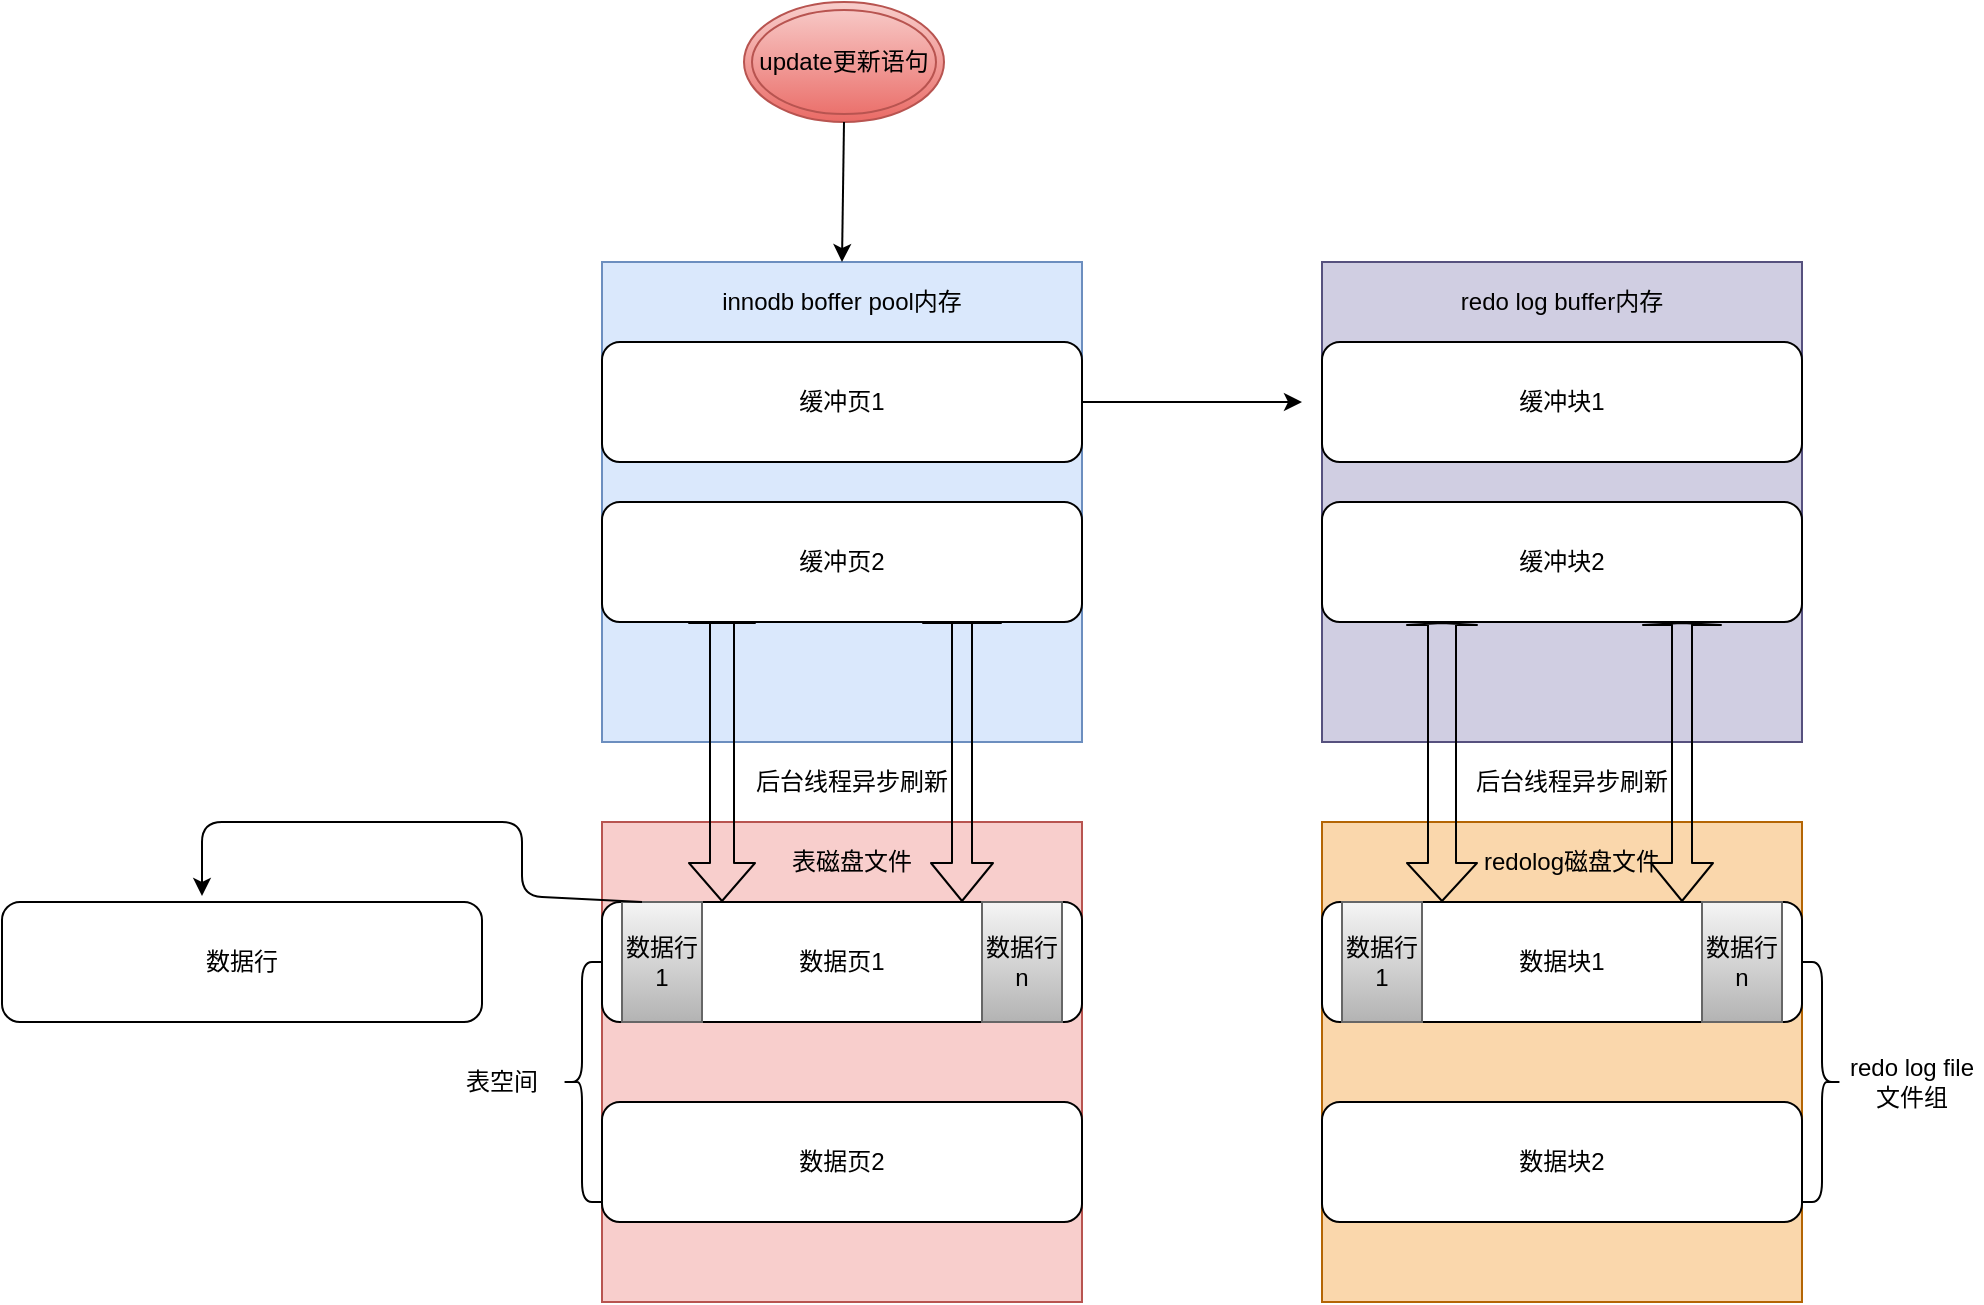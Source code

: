 <mxfile version="14.8.6" type="github">
  <diagram id="1UGfSIZUDwF0RM6fDKGw" name="Page-1">
    <mxGraphModel dx="2249" dy="762" grid="1" gridSize="10" guides="1" tooltips="1" connect="1" arrows="1" fold="1" page="1" pageScale="1" pageWidth="827" pageHeight="1169" math="0" shadow="0">
      <root>
        <mxCell id="0" />
        <mxCell id="1" parent="0" />
        <mxCell id="xRVCFaqXsWq_xzEo-EkV-8" value="" style="rounded=0;whiteSpace=wrap;html=1;fillColor=#f8cecc;strokeColor=#b85450;" vertex="1" parent="1">
          <mxGeometry x="120" y="440" width="240" height="240" as="geometry" />
        </mxCell>
        <mxCell id="xRVCFaqXsWq_xzEo-EkV-2" value="update更新语句" style="ellipse;shape=doubleEllipse;whiteSpace=wrap;html=1;gradientColor=#ea6b66;fillColor=#f8cecc;strokeColor=#b85450;" vertex="1" parent="1">
          <mxGeometry x="191" y="30" width="100" height="60" as="geometry" />
        </mxCell>
        <mxCell id="xRVCFaqXsWq_xzEo-EkV-3" value="" style="rounded=0;whiteSpace=wrap;html=1;fillColor=#dae8fc;strokeColor=#6c8ebf;" vertex="1" parent="1">
          <mxGeometry x="120" y="160" width="240" height="240" as="geometry" />
        </mxCell>
        <mxCell id="xRVCFaqXsWq_xzEo-EkV-4" value="innodb boffer pool内存" style="text;html=1;strokeColor=none;fillColor=none;align=center;verticalAlign=middle;whiteSpace=wrap;rounded=0;" vertex="1" parent="1">
          <mxGeometry x="170" y="170" width="140" height="20" as="geometry" />
        </mxCell>
        <mxCell id="xRVCFaqXsWq_xzEo-EkV-5" value="数据行" style="rounded=1;whiteSpace=wrap;html=1;" vertex="1" parent="1">
          <mxGeometry x="-180" y="480" width="240" height="60" as="geometry" />
        </mxCell>
        <mxCell id="xRVCFaqXsWq_xzEo-EkV-6" value="数据页1" style="rounded=1;whiteSpace=wrap;html=1;" vertex="1" parent="1">
          <mxGeometry x="120" y="480" width="240" height="60" as="geometry" />
        </mxCell>
        <mxCell id="xRVCFaqXsWq_xzEo-EkV-9" value="表磁盘文件" style="text;html=1;strokeColor=none;fillColor=none;align=center;verticalAlign=middle;whiteSpace=wrap;rounded=0;" vertex="1" parent="1">
          <mxGeometry x="200" y="450" width="90" height="20" as="geometry" />
        </mxCell>
        <mxCell id="xRVCFaqXsWq_xzEo-EkV-10" value="缓冲页1" style="rounded=1;whiteSpace=wrap;html=1;" vertex="1" parent="1">
          <mxGeometry x="120" y="200" width="240" height="60" as="geometry" />
        </mxCell>
        <mxCell id="xRVCFaqXsWq_xzEo-EkV-11" value="数据行1" style="rounded=0;whiteSpace=wrap;html=1;gradientColor=#b3b3b3;fillColor=#f5f5f5;strokeColor=#666666;" vertex="1" parent="1">
          <mxGeometry x="130" y="480" width="40" height="60" as="geometry" />
        </mxCell>
        <mxCell id="xRVCFaqXsWq_xzEo-EkV-14" value="数据行n" style="rounded=0;whiteSpace=wrap;html=1;gradientColor=#b3b3b3;fillColor=#f5f5f5;strokeColor=#666666;" vertex="1" parent="1">
          <mxGeometry x="310" y="480" width="40" height="60" as="geometry" />
        </mxCell>
        <mxCell id="xRVCFaqXsWq_xzEo-EkV-15" value="" style="endArrow=classic;html=1;exitX=0.25;exitY=0;exitDx=0;exitDy=0;" edge="1" parent="1" source="xRVCFaqXsWq_xzEo-EkV-11">
          <mxGeometry width="50" height="50" relative="1" as="geometry">
            <mxPoint x="390" y="610" as="sourcePoint" />
            <mxPoint x="-80" y="477" as="targetPoint" />
            <Array as="points">
              <mxPoint x="80" y="477" />
              <mxPoint x="80" y="440" />
              <mxPoint x="30" y="440" />
              <mxPoint x="-80" y="440" />
            </Array>
          </mxGeometry>
        </mxCell>
        <mxCell id="xRVCFaqXsWq_xzEo-EkV-16" value="缓冲页2" style="rounded=1;whiteSpace=wrap;html=1;" vertex="1" parent="1">
          <mxGeometry x="120" y="280" width="240" height="60" as="geometry" />
        </mxCell>
        <mxCell id="xRVCFaqXsWq_xzEo-EkV-17" value="数据页2" style="rounded=1;whiteSpace=wrap;html=1;" vertex="1" parent="1">
          <mxGeometry x="120" y="580" width="240" height="60" as="geometry" />
        </mxCell>
        <mxCell id="xRVCFaqXsWq_xzEo-EkV-18" value="" style="shape=flexArrow;endArrow=classic;startArrow=classic;html=1;entryX=0.25;entryY=1;entryDx=0;entryDy=0;width=12;endSize=-0.33;" edge="1" parent="1" target="xRVCFaqXsWq_xzEo-EkV-16">
          <mxGeometry width="100" height="100" relative="1" as="geometry">
            <mxPoint x="180" y="480" as="sourcePoint" />
            <mxPoint x="600" y="410" as="targetPoint" />
          </mxGeometry>
        </mxCell>
        <mxCell id="xRVCFaqXsWq_xzEo-EkV-19" value="" style="shape=flexArrow;endArrow=classic;startArrow=classic;html=1;entryX=0.25;entryY=1;entryDx=0;entryDy=0;endWidth=28;endSize=-0.33;" edge="1" parent="1">
          <mxGeometry width="100" height="100" relative="1" as="geometry">
            <mxPoint x="300" y="480" as="sourcePoint" />
            <mxPoint x="300" y="340" as="targetPoint" />
          </mxGeometry>
        </mxCell>
        <mxCell id="xRVCFaqXsWq_xzEo-EkV-20" value="" style="shape=curlyBracket;whiteSpace=wrap;html=1;rounded=1;" vertex="1" parent="1">
          <mxGeometry x="100" y="510" width="20" height="120" as="geometry" />
        </mxCell>
        <mxCell id="xRVCFaqXsWq_xzEo-EkV-21" value="表空间" style="text;html=1;strokeColor=none;fillColor=none;align=center;verticalAlign=middle;whiteSpace=wrap;rounded=0;" vertex="1" parent="1">
          <mxGeometry x="50" y="560" width="40" height="20" as="geometry" />
        </mxCell>
        <mxCell id="xRVCFaqXsWq_xzEo-EkV-22" value="后台线程异步刷新" style="text;html=1;strokeColor=none;fillColor=none;align=center;verticalAlign=middle;whiteSpace=wrap;rounded=0;" vertex="1" parent="1">
          <mxGeometry x="170" y="410" width="150" height="20" as="geometry" />
        </mxCell>
        <mxCell id="xRVCFaqXsWq_xzEo-EkV-23" value="" style="rounded=0;whiteSpace=wrap;html=1;fillColor=#d0cee2;strokeColor=#56517e;" vertex="1" parent="1">
          <mxGeometry x="480" y="160" width="240" height="240" as="geometry" />
        </mxCell>
        <mxCell id="xRVCFaqXsWq_xzEo-EkV-24" value="redo log buffer内存" style="text;html=1;strokeColor=none;fillColor=none;align=center;verticalAlign=middle;whiteSpace=wrap;rounded=0;" vertex="1" parent="1">
          <mxGeometry x="530" y="170" width="140" height="20" as="geometry" />
        </mxCell>
        <mxCell id="xRVCFaqXsWq_xzEo-EkV-25" value="缓冲块1" style="rounded=1;whiteSpace=wrap;html=1;" vertex="1" parent="1">
          <mxGeometry x="480" y="200" width="240" height="60" as="geometry" />
        </mxCell>
        <mxCell id="xRVCFaqXsWq_xzEo-EkV-26" value="缓冲块2" style="rounded=1;whiteSpace=wrap;html=1;" vertex="1" parent="1">
          <mxGeometry x="480" y="280" width="240" height="60" as="geometry" />
        </mxCell>
        <mxCell id="xRVCFaqXsWq_xzEo-EkV-27" value="" style="rounded=0;whiteSpace=wrap;html=1;fillColor=#fad7ac;strokeColor=#b46504;" vertex="1" parent="1">
          <mxGeometry x="480" y="440" width="240" height="240" as="geometry" />
        </mxCell>
        <mxCell id="xRVCFaqXsWq_xzEo-EkV-28" value="数据块1" style="rounded=1;whiteSpace=wrap;html=1;" vertex="1" parent="1">
          <mxGeometry x="480" y="480" width="240" height="60" as="geometry" />
        </mxCell>
        <mxCell id="xRVCFaqXsWq_xzEo-EkV-29" value="redolog磁盘文件" style="text;html=1;strokeColor=none;fillColor=none;align=center;verticalAlign=middle;whiteSpace=wrap;rounded=0;" vertex="1" parent="1">
          <mxGeometry x="555" y="450" width="100" height="20" as="geometry" />
        </mxCell>
        <mxCell id="xRVCFaqXsWq_xzEo-EkV-30" value="数据行1" style="rounded=0;whiteSpace=wrap;html=1;gradientColor=#b3b3b3;fillColor=#f5f5f5;strokeColor=#666666;" vertex="1" parent="1">
          <mxGeometry x="490" y="480" width="40" height="60" as="geometry" />
        </mxCell>
        <mxCell id="xRVCFaqXsWq_xzEo-EkV-31" value="数据行n" style="rounded=0;whiteSpace=wrap;html=1;gradientColor=#b3b3b3;fillColor=#f5f5f5;strokeColor=#666666;" vertex="1" parent="1">
          <mxGeometry x="670" y="480" width="40" height="60" as="geometry" />
        </mxCell>
        <mxCell id="xRVCFaqXsWq_xzEo-EkV-32" value="数据块2" style="rounded=1;whiteSpace=wrap;html=1;" vertex="1" parent="1">
          <mxGeometry x="480" y="580" width="240" height="60" as="geometry" />
        </mxCell>
        <mxCell id="xRVCFaqXsWq_xzEo-EkV-33" value="" style="shape=flexArrow;endArrow=classic;startArrow=classic;html=1;entryX=0.25;entryY=1;entryDx=0;entryDy=0;width=14;endSize=0;" edge="1" parent="1">
          <mxGeometry width="100" height="100" relative="1" as="geometry">
            <mxPoint x="540" y="480" as="sourcePoint" />
            <mxPoint x="540" y="340" as="targetPoint" />
          </mxGeometry>
        </mxCell>
        <mxCell id="xRVCFaqXsWq_xzEo-EkV-34" value="" style="shape=flexArrow;endArrow=classic;startArrow=classic;html=1;entryX=0.25;entryY=1;entryDx=0;entryDy=0;endWidth=28;endSize=0;" edge="1" parent="1">
          <mxGeometry width="100" height="100" relative="1" as="geometry">
            <mxPoint x="660" y="480" as="sourcePoint" />
            <mxPoint x="660" y="340" as="targetPoint" />
          </mxGeometry>
        </mxCell>
        <mxCell id="xRVCFaqXsWq_xzEo-EkV-36" value="后台线程异步刷新" style="text;html=1;strokeColor=none;fillColor=none;align=center;verticalAlign=middle;whiteSpace=wrap;rounded=0;" vertex="1" parent="1">
          <mxGeometry x="530" y="410" width="150" height="20" as="geometry" />
        </mxCell>
        <mxCell id="xRVCFaqXsWq_xzEo-EkV-37" value="" style="shape=curlyBracket;whiteSpace=wrap;html=1;rounded=1;flipH=1;" vertex="1" parent="1">
          <mxGeometry x="720" y="510" width="20" height="120" as="geometry" />
        </mxCell>
        <mxCell id="xRVCFaqXsWq_xzEo-EkV-38" value="redo log file文件组" style="text;html=1;strokeColor=none;fillColor=none;align=center;verticalAlign=middle;whiteSpace=wrap;rounded=0;" vertex="1" parent="1">
          <mxGeometry x="740" y="560" width="70" height="20" as="geometry" />
        </mxCell>
        <mxCell id="xRVCFaqXsWq_xzEo-EkV-40" value="" style="endArrow=classic;html=1;" edge="1" parent="1">
          <mxGeometry width="50" height="50" relative="1" as="geometry">
            <mxPoint x="241" y="90" as="sourcePoint" />
            <mxPoint x="240" y="160" as="targetPoint" />
          </mxGeometry>
        </mxCell>
        <mxCell id="xRVCFaqXsWq_xzEo-EkV-41" value="" style="endArrow=classic;html=1;exitX=1;exitY=0.5;exitDx=0;exitDy=0;" edge="1" parent="1" source="xRVCFaqXsWq_xzEo-EkV-10">
          <mxGeometry width="50" height="50" relative="1" as="geometry">
            <mxPoint x="550" y="360" as="sourcePoint" />
            <mxPoint x="470" y="230" as="targetPoint" />
          </mxGeometry>
        </mxCell>
      </root>
    </mxGraphModel>
  </diagram>
</mxfile>

